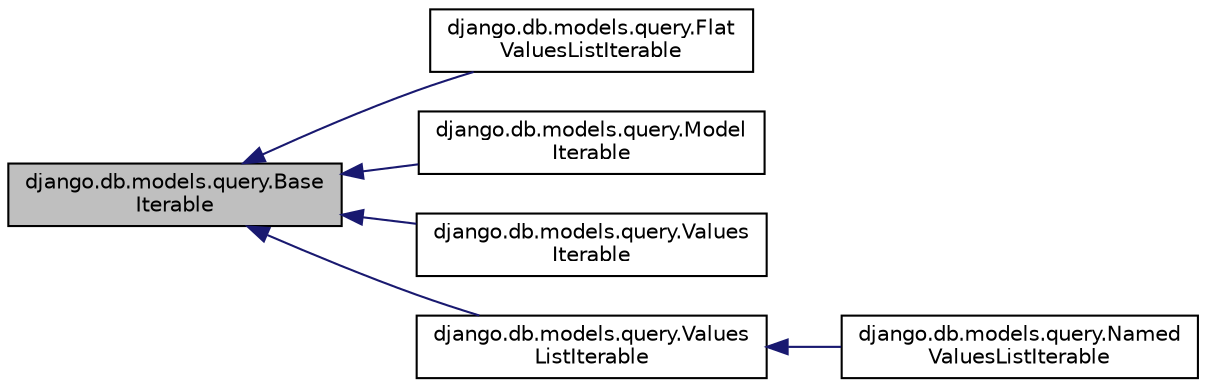 digraph "django.db.models.query.BaseIterable"
{
 // LATEX_PDF_SIZE
  edge [fontname="Helvetica",fontsize="10",labelfontname="Helvetica",labelfontsize="10"];
  node [fontname="Helvetica",fontsize="10",shape=record];
  rankdir="LR";
  Node1 [label="django.db.models.query.Base\lIterable",height=0.2,width=0.4,color="black", fillcolor="grey75", style="filled", fontcolor="black",tooltip=" "];
  Node1 -> Node2 [dir="back",color="midnightblue",fontsize="10",style="solid",fontname="Helvetica"];
  Node2 [label="django.db.models.query.Flat\lValuesListIterable",height=0.2,width=0.4,color="black", fillcolor="white", style="filled",URL="$df/de7/classdjango_1_1db_1_1models_1_1query_1_1_flat_values_list_iterable.html",tooltip=" "];
  Node1 -> Node3 [dir="back",color="midnightblue",fontsize="10",style="solid",fontname="Helvetica"];
  Node3 [label="django.db.models.query.Model\lIterable",height=0.2,width=0.4,color="black", fillcolor="white", style="filled",URL="$d7/d97/classdjango_1_1db_1_1models_1_1query_1_1_model_iterable.html",tooltip=" "];
  Node1 -> Node4 [dir="back",color="midnightblue",fontsize="10",style="solid",fontname="Helvetica"];
  Node4 [label="django.db.models.query.Values\lIterable",height=0.2,width=0.4,color="black", fillcolor="white", style="filled",URL="$d9/dd3/classdjango_1_1db_1_1models_1_1query_1_1_values_iterable.html",tooltip=" "];
  Node1 -> Node5 [dir="back",color="midnightblue",fontsize="10",style="solid",fontname="Helvetica"];
  Node5 [label="django.db.models.query.Values\lListIterable",height=0.2,width=0.4,color="black", fillcolor="white", style="filled",URL="$d9/d8d/classdjango_1_1db_1_1models_1_1query_1_1_values_list_iterable.html",tooltip=" "];
  Node5 -> Node6 [dir="back",color="midnightblue",fontsize="10",style="solid",fontname="Helvetica"];
  Node6 [label="django.db.models.query.Named\lValuesListIterable",height=0.2,width=0.4,color="black", fillcolor="white", style="filled",URL="$d4/d99/classdjango_1_1db_1_1models_1_1query_1_1_named_values_list_iterable.html",tooltip=" "];
}
